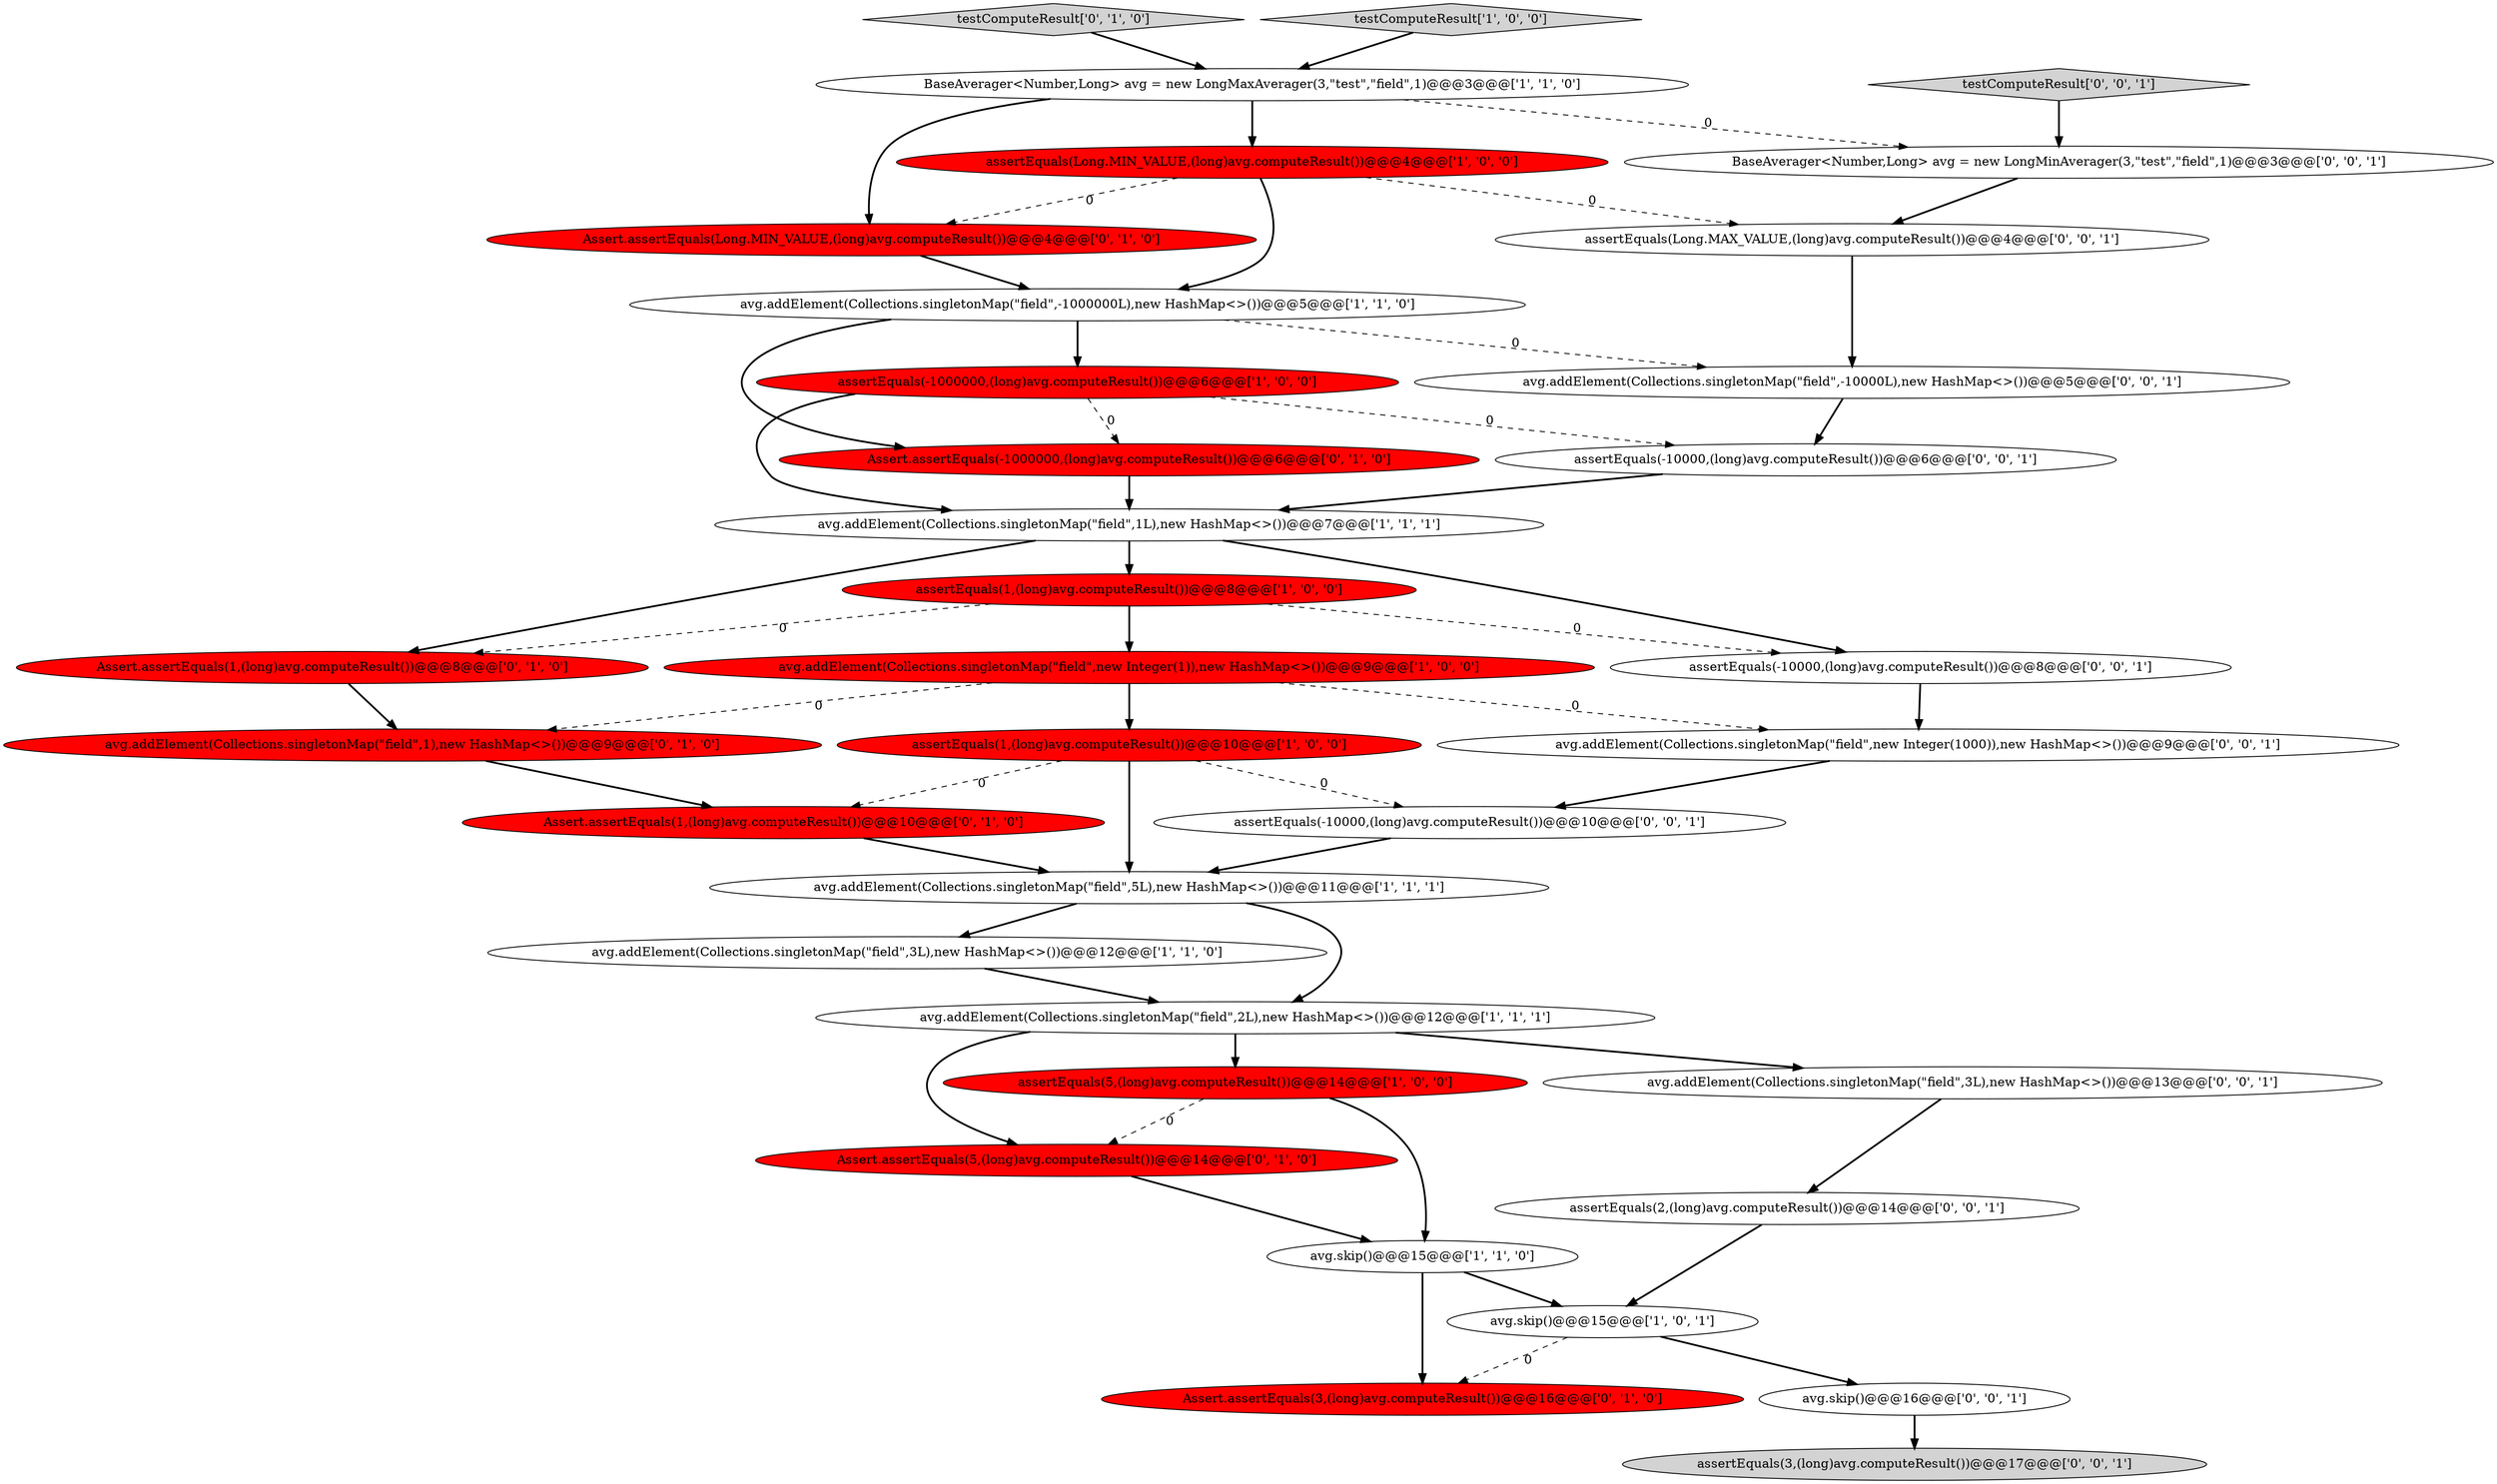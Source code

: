 digraph {
20 [style = filled, label = "Assert.assertEquals(1,(long)avg.computeResult())@@@8@@@['0', '1', '0']", fillcolor = red, shape = ellipse image = "AAA1AAABBB2BBB"];
11 [style = filled, label = "assertEquals(1,(long)avg.computeResult())@@@10@@@['1', '0', '0']", fillcolor = red, shape = ellipse image = "AAA1AAABBB1BBB"];
15 [style = filled, label = "Assert.assertEquals(3,(long)avg.computeResult())@@@16@@@['0', '1', '0']", fillcolor = red, shape = ellipse image = "AAA1AAABBB2BBB"];
32 [style = filled, label = "BaseAverager<Number,Long> avg = new LongMinAverager(3,\"test\",\"field\",1)@@@3@@@['0', '0', '1']", fillcolor = white, shape = ellipse image = "AAA0AAABBB3BBB"];
6 [style = filled, label = "BaseAverager<Number,Long> avg = new LongMaxAverager(3,\"test\",\"field\",1)@@@3@@@['1', '1', '0']", fillcolor = white, shape = ellipse image = "AAA0AAABBB1BBB"];
0 [style = filled, label = "assertEquals(5,(long)avg.computeResult())@@@14@@@['1', '0', '0']", fillcolor = red, shape = ellipse image = "AAA1AAABBB1BBB"];
34 [style = filled, label = "avg.skip()@@@16@@@['0', '0', '1']", fillcolor = white, shape = ellipse image = "AAA0AAABBB3BBB"];
33 [style = filled, label = "assertEquals(-10000,(long)avg.computeResult())@@@8@@@['0', '0', '1']", fillcolor = white, shape = ellipse image = "AAA0AAABBB3BBB"];
19 [style = filled, label = "Assert.assertEquals(1,(long)avg.computeResult())@@@10@@@['0', '1', '0']", fillcolor = red, shape = ellipse image = "AAA1AAABBB2BBB"];
13 [style = filled, label = "assertEquals(Long.MIN_VALUE,(long)avg.computeResult())@@@4@@@['1', '0', '0']", fillcolor = red, shape = ellipse image = "AAA1AAABBB1BBB"];
14 [style = filled, label = "avg.skip()@@@15@@@['1', '1', '0']", fillcolor = white, shape = ellipse image = "AAA0AAABBB1BBB"];
2 [style = filled, label = "avg.addElement(Collections.singletonMap(\"field\",5L),new HashMap<>())@@@11@@@['1', '1', '1']", fillcolor = white, shape = ellipse image = "AAA0AAABBB1BBB"];
1 [style = filled, label = "assertEquals(-1000000,(long)avg.computeResult())@@@6@@@['1', '0', '0']", fillcolor = red, shape = ellipse image = "AAA1AAABBB1BBB"];
24 [style = filled, label = "assertEquals(3,(long)avg.computeResult())@@@17@@@['0', '0', '1']", fillcolor = lightgray, shape = ellipse image = "AAA0AAABBB3BBB"];
29 [style = filled, label = "avg.addElement(Collections.singletonMap(\"field\",-10000L),new HashMap<>())@@@5@@@['0', '0', '1']", fillcolor = white, shape = ellipse image = "AAA0AAABBB3BBB"];
4 [style = filled, label = "avg.addElement(Collections.singletonMap(\"field\",3L),new HashMap<>())@@@12@@@['1', '1', '0']", fillcolor = white, shape = ellipse image = "AAA0AAABBB1BBB"];
26 [style = filled, label = "assertEquals(Long.MAX_VALUE,(long)avg.computeResult())@@@4@@@['0', '0', '1']", fillcolor = white, shape = ellipse image = "AAA0AAABBB3BBB"];
16 [style = filled, label = "Assert.assertEquals(5,(long)avg.computeResult())@@@14@@@['0', '1', '0']", fillcolor = red, shape = ellipse image = "AAA1AAABBB2BBB"];
22 [style = filled, label = "testComputeResult['0', '1', '0']", fillcolor = lightgray, shape = diamond image = "AAA0AAABBB2BBB"];
9 [style = filled, label = "avg.addElement(Collections.singletonMap(\"field\",-1000000L),new HashMap<>())@@@5@@@['1', '1', '0']", fillcolor = white, shape = ellipse image = "AAA0AAABBB1BBB"];
30 [style = filled, label = "assertEquals(-10000,(long)avg.computeResult())@@@10@@@['0', '0', '1']", fillcolor = white, shape = ellipse image = "AAA0AAABBB3BBB"];
10 [style = filled, label = "assertEquals(1,(long)avg.computeResult())@@@8@@@['1', '0', '0']", fillcolor = red, shape = ellipse image = "AAA1AAABBB1BBB"];
31 [style = filled, label = "testComputeResult['0', '0', '1']", fillcolor = lightgray, shape = diamond image = "AAA0AAABBB3BBB"];
7 [style = filled, label = "avg.addElement(Collections.singletonMap(\"field\",1L),new HashMap<>())@@@7@@@['1', '1', '1']", fillcolor = white, shape = ellipse image = "AAA0AAABBB1BBB"];
18 [style = filled, label = "Assert.assertEquals(-1000000,(long)avg.computeResult())@@@6@@@['0', '1', '0']", fillcolor = red, shape = ellipse image = "AAA1AAABBB2BBB"];
12 [style = filled, label = "testComputeResult['1', '0', '0']", fillcolor = lightgray, shape = diamond image = "AAA0AAABBB1BBB"];
8 [style = filled, label = "avg.addElement(Collections.singletonMap(\"field\",2L),new HashMap<>())@@@12@@@['1', '1', '1']", fillcolor = white, shape = ellipse image = "AAA0AAABBB1BBB"];
5 [style = filled, label = "avg.skip()@@@15@@@['1', '0', '1']", fillcolor = white, shape = ellipse image = "AAA0AAABBB1BBB"];
28 [style = filled, label = "avg.addElement(Collections.singletonMap(\"field\",new Integer(1000)),new HashMap<>())@@@9@@@['0', '0', '1']", fillcolor = white, shape = ellipse image = "AAA0AAABBB3BBB"];
17 [style = filled, label = "avg.addElement(Collections.singletonMap(\"field\",1),new HashMap<>())@@@9@@@['0', '1', '0']", fillcolor = red, shape = ellipse image = "AAA1AAABBB2BBB"];
23 [style = filled, label = "assertEquals(2,(long)avg.computeResult())@@@14@@@['0', '0', '1']", fillcolor = white, shape = ellipse image = "AAA0AAABBB3BBB"];
21 [style = filled, label = "Assert.assertEquals(Long.MIN_VALUE,(long)avg.computeResult())@@@4@@@['0', '1', '0']", fillcolor = red, shape = ellipse image = "AAA1AAABBB2BBB"];
3 [style = filled, label = "avg.addElement(Collections.singletonMap(\"field\",new Integer(1)),new HashMap<>())@@@9@@@['1', '0', '0']", fillcolor = red, shape = ellipse image = "AAA1AAABBB1BBB"];
25 [style = filled, label = "assertEquals(-10000,(long)avg.computeResult())@@@6@@@['0', '0', '1']", fillcolor = white, shape = ellipse image = "AAA0AAABBB3BBB"];
27 [style = filled, label = "avg.addElement(Collections.singletonMap(\"field\",3L),new HashMap<>())@@@13@@@['0', '0', '1']", fillcolor = white, shape = ellipse image = "AAA0AAABBB3BBB"];
8->16 [style = bold, label=""];
20->17 [style = bold, label=""];
3->17 [style = dashed, label="0"];
3->28 [style = dashed, label="0"];
23->5 [style = bold, label=""];
28->30 [style = bold, label=""];
7->10 [style = bold, label=""];
6->21 [style = bold, label=""];
31->32 [style = bold, label=""];
26->29 [style = bold, label=""];
33->28 [style = bold, label=""];
6->32 [style = dashed, label="0"];
0->16 [style = dashed, label="0"];
3->11 [style = bold, label=""];
29->25 [style = bold, label=""];
10->3 [style = bold, label=""];
10->33 [style = dashed, label="0"];
1->18 [style = dashed, label="0"];
19->2 [style = bold, label=""];
7->20 [style = bold, label=""];
12->6 [style = bold, label=""];
2->4 [style = bold, label=""];
1->7 [style = bold, label=""];
32->26 [style = bold, label=""];
17->19 [style = bold, label=""];
11->2 [style = bold, label=""];
25->7 [style = bold, label=""];
13->26 [style = dashed, label="0"];
5->34 [style = bold, label=""];
8->0 [style = bold, label=""];
7->33 [style = bold, label=""];
0->14 [style = bold, label=""];
21->9 [style = bold, label=""];
9->18 [style = bold, label=""];
34->24 [style = bold, label=""];
13->21 [style = dashed, label="0"];
9->29 [style = dashed, label="0"];
11->19 [style = dashed, label="0"];
6->13 [style = bold, label=""];
4->8 [style = bold, label=""];
16->14 [style = bold, label=""];
10->20 [style = dashed, label="0"];
14->15 [style = bold, label=""];
27->23 [style = bold, label=""];
13->9 [style = bold, label=""];
30->2 [style = bold, label=""];
9->1 [style = bold, label=""];
18->7 [style = bold, label=""];
5->15 [style = dashed, label="0"];
8->27 [style = bold, label=""];
1->25 [style = dashed, label="0"];
11->30 [style = dashed, label="0"];
2->8 [style = bold, label=""];
22->6 [style = bold, label=""];
14->5 [style = bold, label=""];
}
